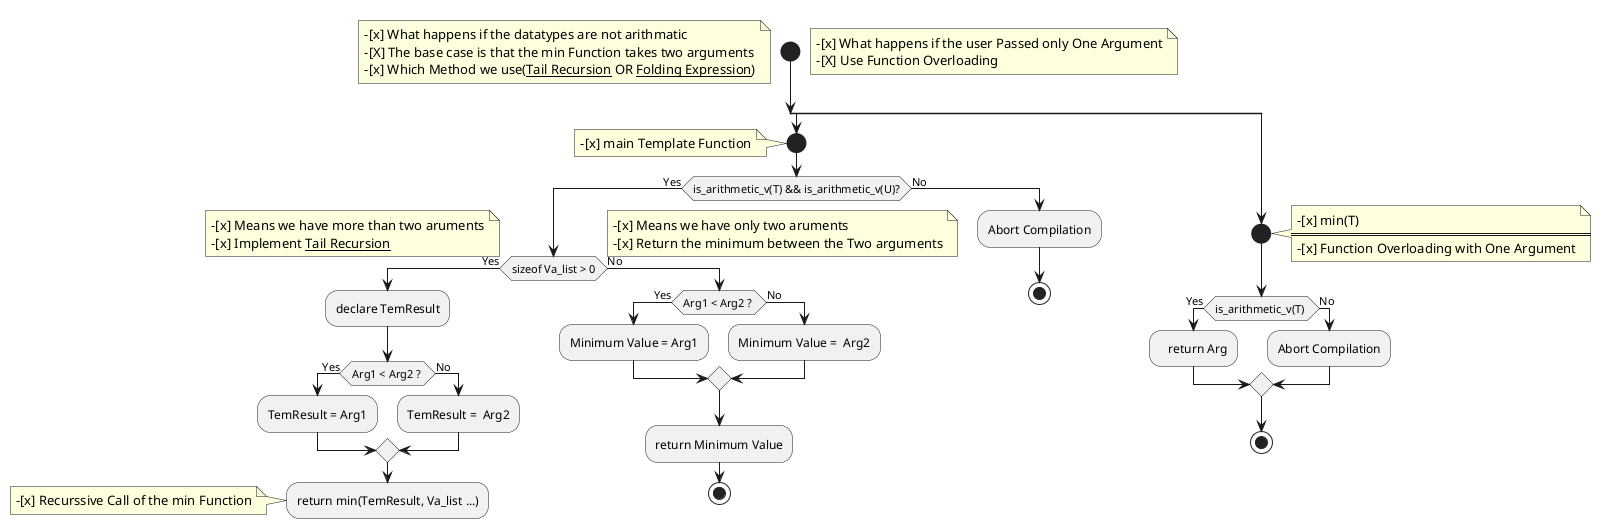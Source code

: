 @startuml minFlowChart
start
note left
    -[x] What happens if the datatypes are not arithmatic
    -[X] The base case is that the min Function takes two arguments
    -[x] Which Method we use(__Tail Recursion__ OR __Folding Expression__)
end note

note right
    -[x] What happens if the user Passed only One Argument
    -[X] Use Function Overloading
end note
split
start
note left
    -[x] main Template Function
end note
if (is_arithmetic_v(T) && is_arithmetic_v(U)?)  then (Yes)
    if (sizeof Va_list > 0) then (Yes)
    note left
    -[x] Means we have more than two aruments
    -[x] Implement __Tail Recursion__
    end note
    :declare TemResult;
        if (Arg1 < Arg2 ? ) then (Yes)
            :TemResult = Arg1;
        else (No)
            :TemResult =  Arg2;
        endif
        :return min(TemResult, Va_list ...);
        note
        -[x] Recurssive Call of the min Function
        end note
        detach
    else (No)
        note right
        -[x] Means we have only two aruments
        -[x] Return the minimum between the Two arguments
        end note
        if (Arg1 < Arg2 ? ) then (Yes)
            :Minimum Value = Arg1;
        else (No)
            :Minimum Value =  Arg2;
        endif
        :return Minimum Value;
        stop
    endif
else(No)
    :Abort Compilation;
    stop
endif
split again
start
note right
    -[x] min(T)
    ====
    -[x] Function Overloading with One Argument
end note
if (is_arithmetic_v(T) ) then (Yes)
:   return Arg;
else (No)
    :Abort Compilation;
endif
stop
end split
@enduml